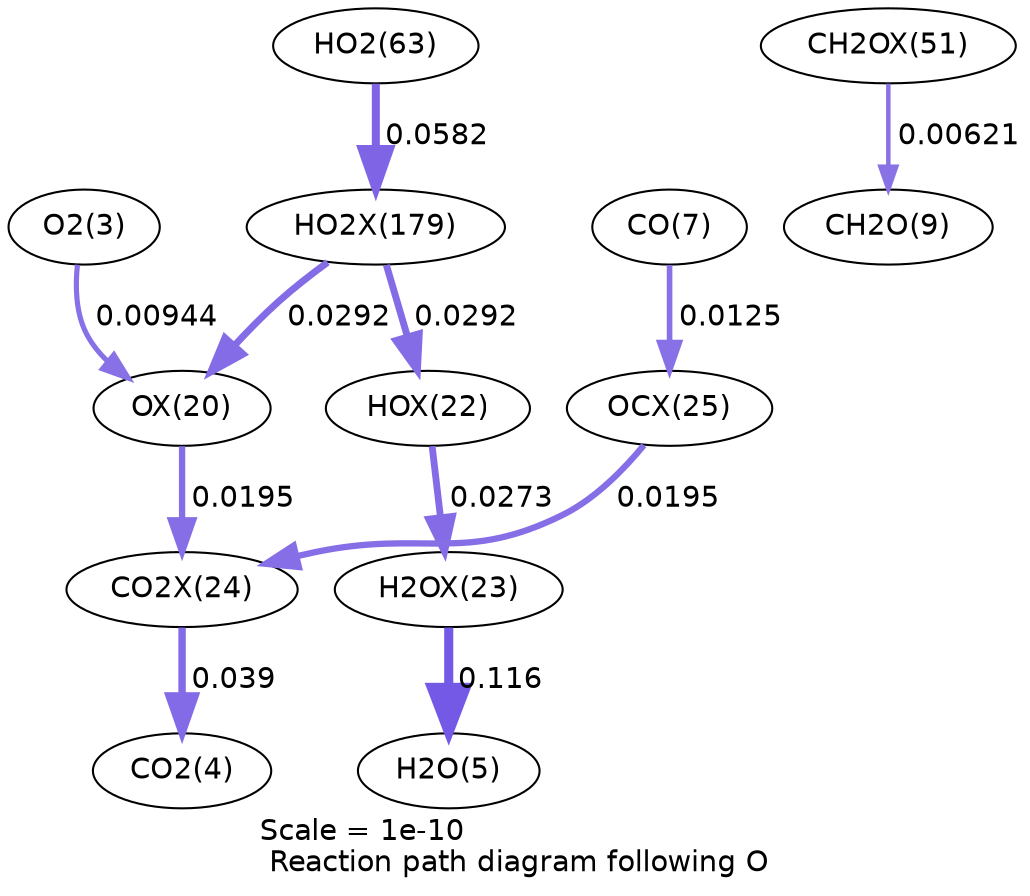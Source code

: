 digraph reaction_paths {
center=1;
s5 -> s42[fontname="Helvetica", penwidth=2.48, arrowsize=1.24, color="0.7, 0.509, 0.9"
, label=" 0.00944"];
s42 -> s46[fontname="Helvetica", penwidth=3.03, arrowsize=1.51, color="0.7, 0.52, 0.9"
, label=" 0.0195"];
s61 -> s42[fontname="Helvetica", penwidth=3.33, arrowsize=1.67, color="0.7, 0.529, 0.9"
, label=" 0.0292"];
s44 -> s45[fontname="Helvetica", penwidth=3.28, arrowsize=1.64, color="0.7, 0.527, 0.9"
, label=" 0.0273"];
s61 -> s44[fontname="Helvetica", penwidth=3.33, arrowsize=1.67, color="0.7, 0.529, 0.9"
, label=" 0.0292"];
s45 -> s7[fontname="Helvetica", penwidth=4.37, arrowsize=2.19, color="0.7, 0.616, 0.9"
, label=" 0.116"];
s9 -> s47[fontname="Helvetica", penwidth=2.69, arrowsize=1.34, color="0.7, 0.512, 0.9"
, label=" 0.0125"];
s47 -> s46[fontname="Helvetica", penwidth=3.03, arrowsize=1.51, color="0.7, 0.52, 0.9"
, label=" 0.0195"];
s56 -> s11[fontname="Helvetica", penwidth=2.16, arrowsize=1.08, color="0.7, 0.506, 0.9"
, label=" 0.00621"];
s46 -> s6[fontname="Helvetica", penwidth=3.55, arrowsize=1.78, color="0.7, 0.539, 0.9"
, label=" 0.039"];
s25 -> s61[fontname="Helvetica", penwidth=3.85, arrowsize=1.93, color="0.7, 0.558, 0.9"
, label=" 0.0582"];
s5 [ fontname="Helvetica", label="O2(3)"];
s6 [ fontname="Helvetica", label="CO2(4)"];
s7 [ fontname="Helvetica", label="H2O(5)"];
s9 [ fontname="Helvetica", label="CO(7)"];
s11 [ fontname="Helvetica", label="CH2O(9)"];
s25 [ fontname="Helvetica", label="HO2(63)"];
s42 [ fontname="Helvetica", label="OX(20)"];
s44 [ fontname="Helvetica", label="HOX(22)"];
s45 [ fontname="Helvetica", label="H2OX(23)"];
s46 [ fontname="Helvetica", label="CO2X(24)"];
s47 [ fontname="Helvetica", label="OCX(25)"];
s56 [ fontname="Helvetica", label="CH2OX(51)"];
s61 [ fontname="Helvetica", label="HO2X(179)"];
 label = "Scale = 1e-10\l Reaction path diagram following O";
 fontname = "Helvetica";
}
